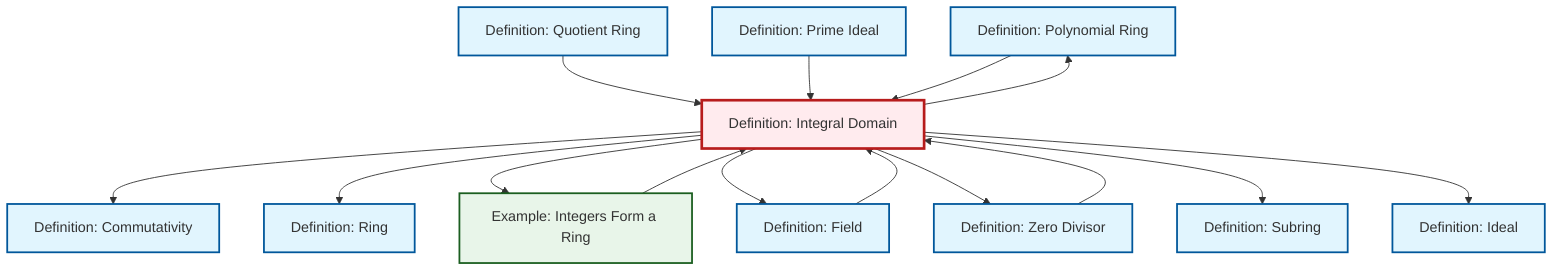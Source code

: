 graph TD
    classDef definition fill:#e1f5fe,stroke:#01579b,stroke-width:2px
    classDef theorem fill:#f3e5f5,stroke:#4a148c,stroke-width:2px
    classDef axiom fill:#fff3e0,stroke:#e65100,stroke-width:2px
    classDef example fill:#e8f5e9,stroke:#1b5e20,stroke-width:2px
    classDef current fill:#ffebee,stroke:#b71c1c,stroke-width:3px
    def-commutativity["Definition: Commutativity"]:::definition
    def-ring["Definition: Ring"]:::definition
    def-ideal["Definition: Ideal"]:::definition
    def-polynomial-ring["Definition: Polynomial Ring"]:::definition
    ex-integers-ring["Example: Integers Form a Ring"]:::example
    def-prime-ideal["Definition: Prime Ideal"]:::definition
    def-subring["Definition: Subring"]:::definition
    def-quotient-ring["Definition: Quotient Ring"]:::definition
    def-integral-domain["Definition: Integral Domain"]:::definition
    def-zero-divisor["Definition: Zero Divisor"]:::definition
    def-field["Definition: Field"]:::definition
    def-integral-domain --> def-commutativity
    ex-integers-ring --> def-integral-domain
    def-zero-divisor --> def-integral-domain
    def-quotient-ring --> def-integral-domain
    def-field --> def-integral-domain
    def-integral-domain --> def-polynomial-ring
    def-integral-domain --> def-ring
    def-integral-domain --> ex-integers-ring
    def-integral-domain --> def-field
    def-prime-ideal --> def-integral-domain
    def-integral-domain --> def-zero-divisor
    def-integral-domain --> def-subring
    def-polynomial-ring --> def-integral-domain
    def-integral-domain --> def-ideal
    class def-integral-domain current